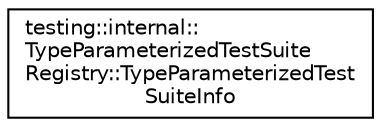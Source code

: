 digraph "Graphical Class Hierarchy"
{
 // INTERACTIVE_SVG=YES
 // LATEX_PDF_SIZE
  edge [fontname="Helvetica",fontsize="10",labelfontname="Helvetica",labelfontsize="10"];
  node [fontname="Helvetica",fontsize="10",shape=record];
  rankdir="LR";
  Node0 [label="testing::internal::\lTypeParameterizedTestSuite\lRegistry::TypeParameterizedTest\lSuiteInfo",height=0.2,width=0.4,color="black", fillcolor="white", style="filled",URL="$dc/d1e/structtesting_1_1internal_1_1_type_parameterized_test_suite_registry_1_1_type_parameterized_test_suite_info.html",tooltip=" "];
}

